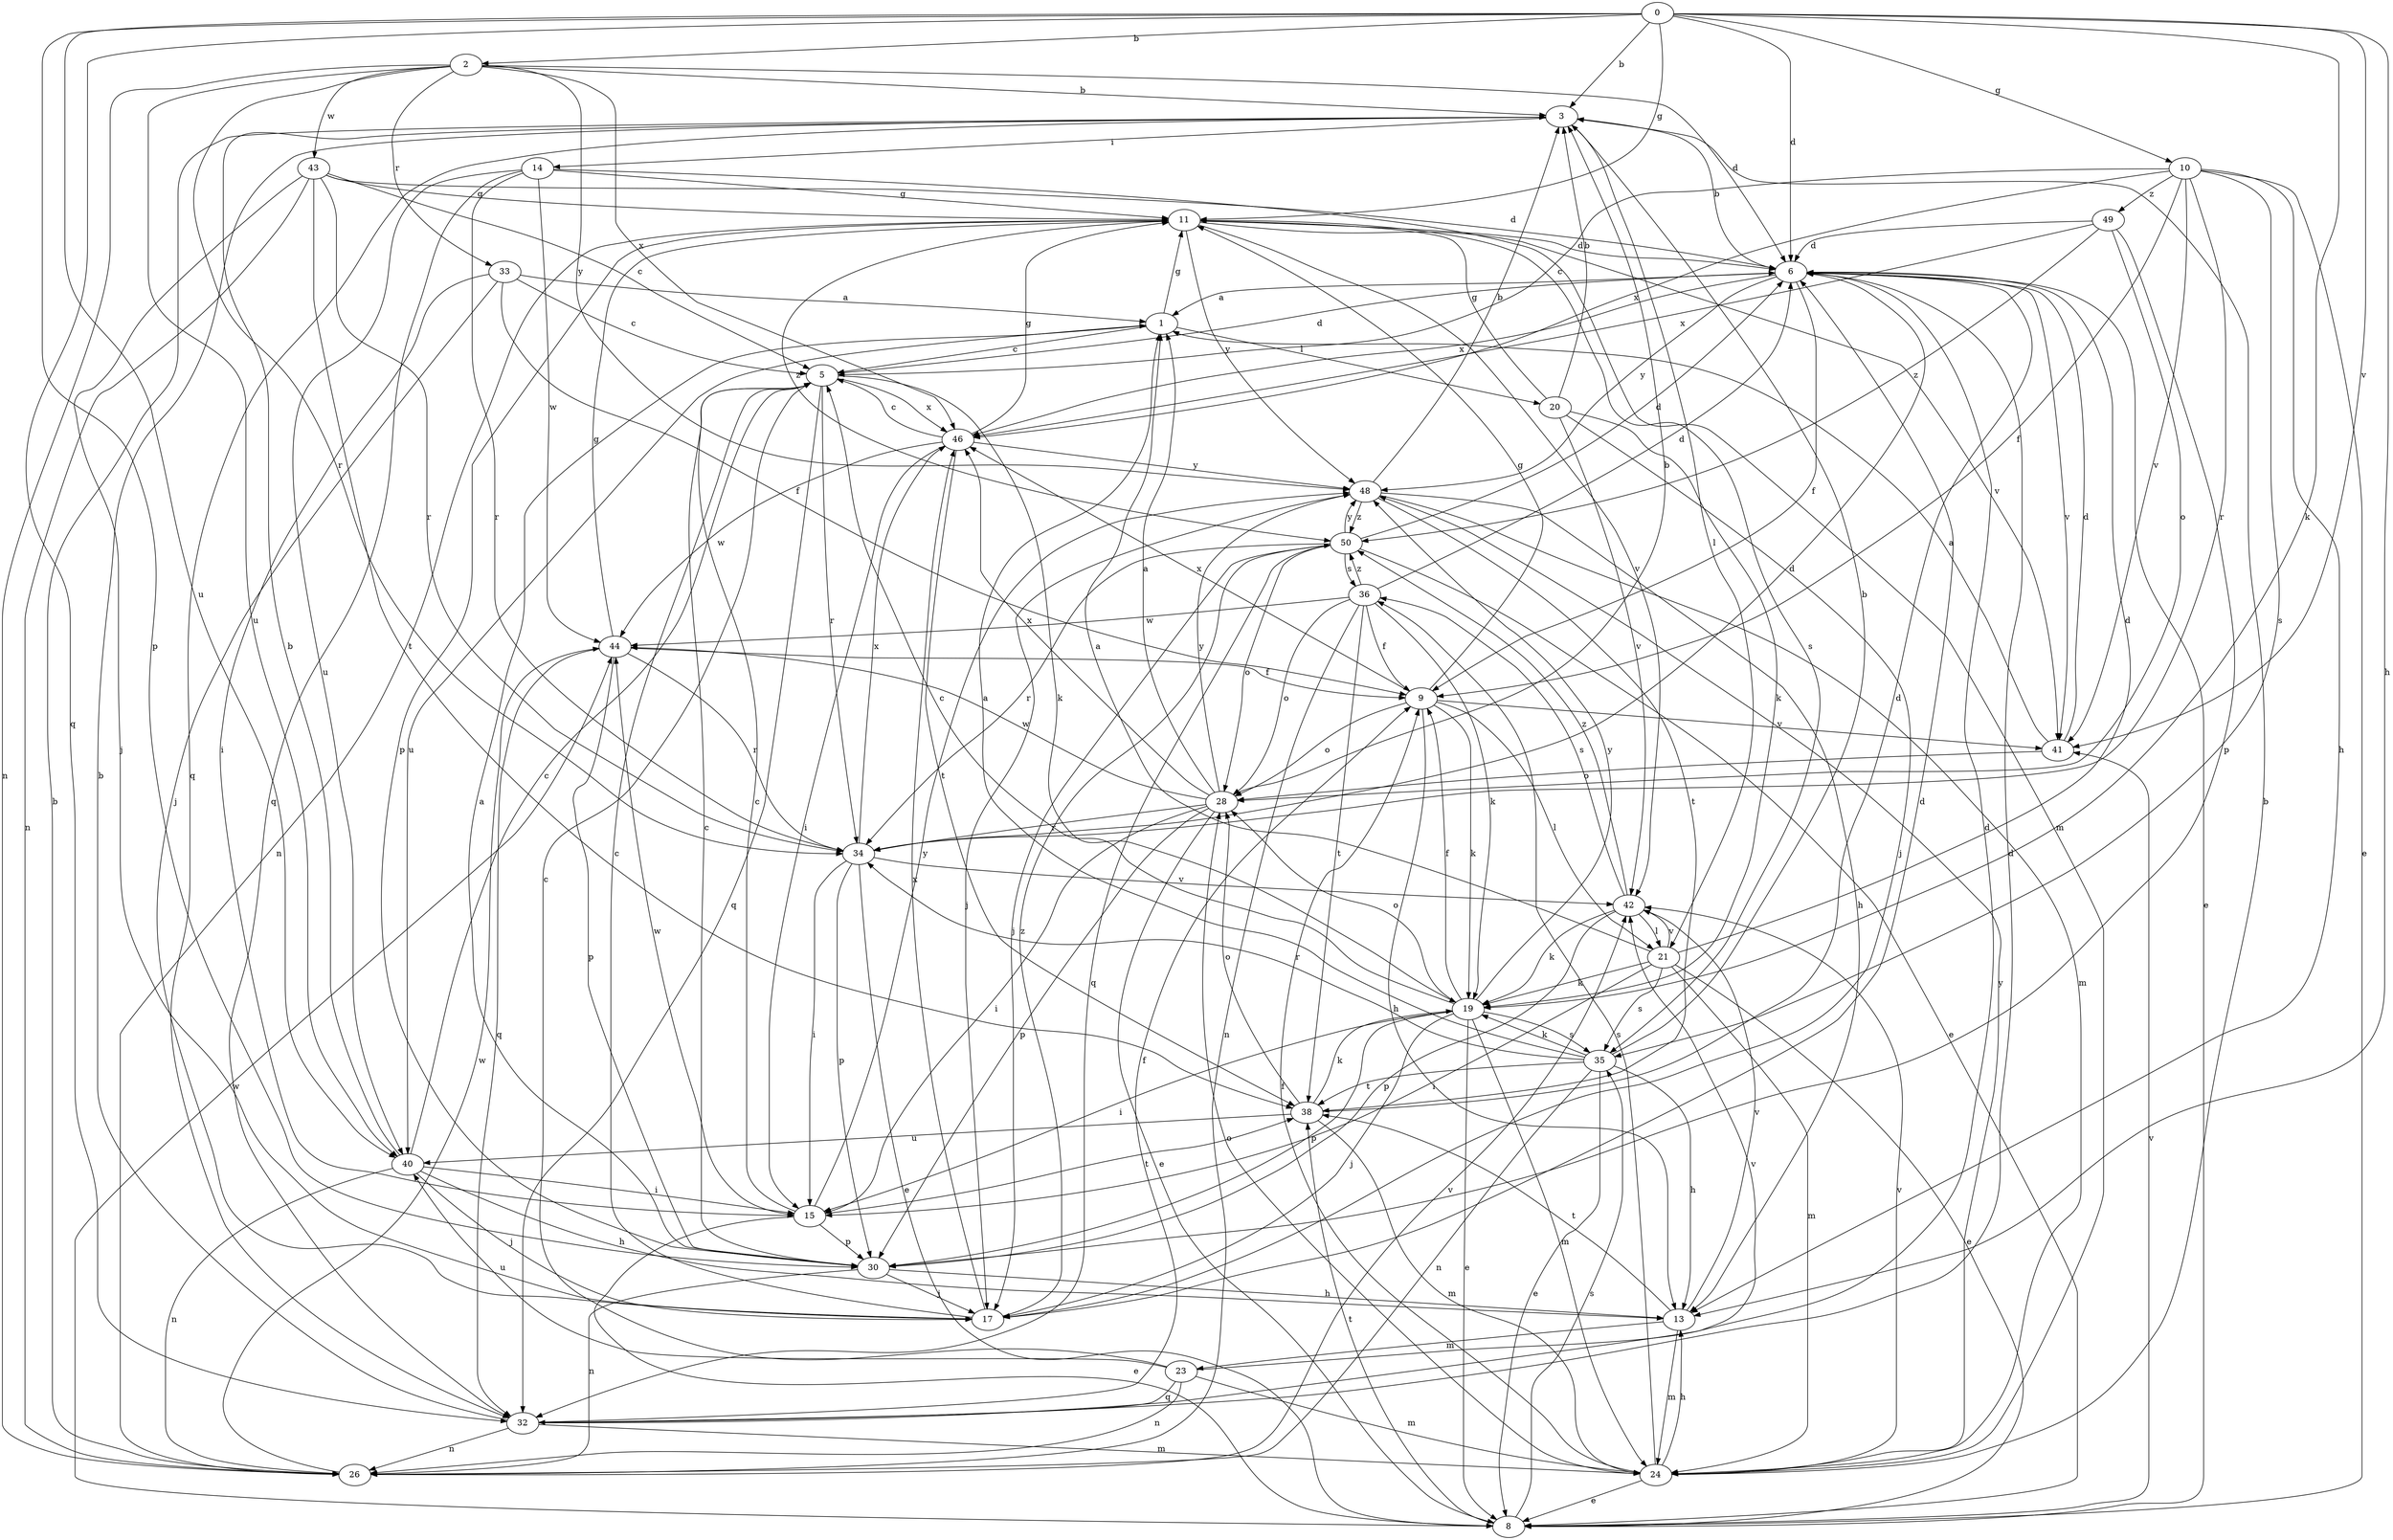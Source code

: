 strict digraph  {
0;
1;
2;
3;
5;
6;
8;
9;
10;
11;
13;
14;
15;
17;
19;
20;
21;
23;
24;
26;
28;
30;
32;
33;
34;
35;
36;
38;
40;
41;
42;
43;
44;
46;
48;
49;
50;
0 -> 2  [label=b];
0 -> 3  [label=b];
0 -> 6  [label=d];
0 -> 10  [label=g];
0 -> 11  [label=g];
0 -> 13  [label=h];
0 -> 19  [label=k];
0 -> 30  [label=p];
0 -> 32  [label=q];
0 -> 40  [label=u];
0 -> 41  [label=v];
1 -> 5  [label=c];
1 -> 11  [label=g];
1 -> 20  [label=l];
1 -> 40  [label=u];
2 -> 3  [label=b];
2 -> 6  [label=d];
2 -> 26  [label=n];
2 -> 33  [label=r];
2 -> 34  [label=r];
2 -> 40  [label=u];
2 -> 43  [label=w];
2 -> 46  [label=x];
2 -> 48  [label=y];
3 -> 14  [label=i];
3 -> 21  [label=l];
3 -> 32  [label=q];
5 -> 6  [label=d];
5 -> 19  [label=k];
5 -> 32  [label=q];
5 -> 34  [label=r];
5 -> 46  [label=x];
6 -> 1  [label=a];
6 -> 3  [label=b];
6 -> 8  [label=e];
6 -> 9  [label=f];
6 -> 41  [label=v];
6 -> 46  [label=x];
6 -> 48  [label=y];
8 -> 35  [label=s];
8 -> 38  [label=t];
8 -> 41  [label=v];
8 -> 44  [label=w];
9 -> 11  [label=g];
9 -> 13  [label=h];
9 -> 19  [label=k];
9 -> 21  [label=l];
9 -> 28  [label=o];
9 -> 41  [label=v];
9 -> 46  [label=x];
10 -> 5  [label=c];
10 -> 8  [label=e];
10 -> 9  [label=f];
10 -> 13  [label=h];
10 -> 34  [label=r];
10 -> 35  [label=s];
10 -> 41  [label=v];
10 -> 46  [label=x];
10 -> 49  [label=z];
11 -> 6  [label=d];
11 -> 26  [label=n];
11 -> 30  [label=p];
11 -> 35  [label=s];
11 -> 41  [label=v];
11 -> 42  [label=v];
11 -> 48  [label=y];
11 -> 50  [label=z];
13 -> 23  [label=m];
13 -> 24  [label=m];
13 -> 38  [label=t];
13 -> 42  [label=v];
14 -> 11  [label=g];
14 -> 24  [label=m];
14 -> 32  [label=q];
14 -> 34  [label=r];
14 -> 40  [label=u];
14 -> 44  [label=w];
15 -> 5  [label=c];
15 -> 8  [label=e];
15 -> 30  [label=p];
15 -> 38  [label=t];
15 -> 44  [label=w];
15 -> 48  [label=y];
17 -> 5  [label=c];
17 -> 6  [label=d];
17 -> 46  [label=x];
17 -> 50  [label=z];
19 -> 5  [label=c];
19 -> 8  [label=e];
19 -> 9  [label=f];
19 -> 15  [label=i];
19 -> 17  [label=j];
19 -> 24  [label=m];
19 -> 28  [label=o];
19 -> 30  [label=p];
19 -> 35  [label=s];
19 -> 48  [label=y];
20 -> 3  [label=b];
20 -> 11  [label=g];
20 -> 17  [label=j];
20 -> 19  [label=k];
20 -> 42  [label=v];
21 -> 1  [label=a];
21 -> 6  [label=d];
21 -> 8  [label=e];
21 -> 15  [label=i];
21 -> 19  [label=k];
21 -> 24  [label=m];
21 -> 35  [label=s];
21 -> 42  [label=v];
23 -> 5  [label=c];
23 -> 6  [label=d];
23 -> 24  [label=m];
23 -> 26  [label=n];
23 -> 32  [label=q];
23 -> 40  [label=u];
24 -> 3  [label=b];
24 -> 8  [label=e];
24 -> 9  [label=f];
24 -> 13  [label=h];
24 -> 28  [label=o];
24 -> 36  [label=s];
24 -> 42  [label=v];
24 -> 48  [label=y];
26 -> 3  [label=b];
26 -> 42  [label=v];
26 -> 44  [label=w];
28 -> 1  [label=a];
28 -> 3  [label=b];
28 -> 8  [label=e];
28 -> 15  [label=i];
28 -> 30  [label=p];
28 -> 34  [label=r];
28 -> 44  [label=w];
28 -> 46  [label=x];
28 -> 48  [label=y];
30 -> 1  [label=a];
30 -> 5  [label=c];
30 -> 13  [label=h];
30 -> 17  [label=j];
30 -> 26  [label=n];
32 -> 3  [label=b];
32 -> 6  [label=d];
32 -> 9  [label=f];
32 -> 24  [label=m];
32 -> 26  [label=n];
32 -> 42  [label=v];
33 -> 1  [label=a];
33 -> 5  [label=c];
33 -> 9  [label=f];
33 -> 15  [label=i];
33 -> 17  [label=j];
34 -> 6  [label=d];
34 -> 8  [label=e];
34 -> 15  [label=i];
34 -> 30  [label=p];
34 -> 42  [label=v];
34 -> 46  [label=x];
35 -> 1  [label=a];
35 -> 3  [label=b];
35 -> 8  [label=e];
35 -> 13  [label=h];
35 -> 19  [label=k];
35 -> 26  [label=n];
35 -> 34  [label=r];
35 -> 38  [label=t];
36 -> 6  [label=d];
36 -> 9  [label=f];
36 -> 19  [label=k];
36 -> 26  [label=n];
36 -> 28  [label=o];
36 -> 38  [label=t];
36 -> 44  [label=w];
36 -> 50  [label=z];
38 -> 6  [label=d];
38 -> 19  [label=k];
38 -> 24  [label=m];
38 -> 28  [label=o];
38 -> 40  [label=u];
40 -> 3  [label=b];
40 -> 5  [label=c];
40 -> 13  [label=h];
40 -> 15  [label=i];
40 -> 17  [label=j];
40 -> 26  [label=n];
41 -> 1  [label=a];
41 -> 6  [label=d];
41 -> 28  [label=o];
42 -> 19  [label=k];
42 -> 21  [label=l];
42 -> 30  [label=p];
42 -> 36  [label=s];
42 -> 50  [label=z];
43 -> 5  [label=c];
43 -> 6  [label=d];
43 -> 11  [label=g];
43 -> 17  [label=j];
43 -> 26  [label=n];
43 -> 34  [label=r];
43 -> 38  [label=t];
44 -> 9  [label=f];
44 -> 11  [label=g];
44 -> 30  [label=p];
44 -> 32  [label=q];
44 -> 34  [label=r];
46 -> 5  [label=c];
46 -> 11  [label=g];
46 -> 15  [label=i];
46 -> 38  [label=t];
46 -> 44  [label=w];
46 -> 48  [label=y];
48 -> 3  [label=b];
48 -> 13  [label=h];
48 -> 17  [label=j];
48 -> 24  [label=m];
48 -> 38  [label=t];
48 -> 50  [label=z];
49 -> 6  [label=d];
49 -> 28  [label=o];
49 -> 30  [label=p];
49 -> 46  [label=x];
49 -> 50  [label=z];
50 -> 6  [label=d];
50 -> 8  [label=e];
50 -> 17  [label=j];
50 -> 28  [label=o];
50 -> 32  [label=q];
50 -> 34  [label=r];
50 -> 36  [label=s];
50 -> 48  [label=y];
}
